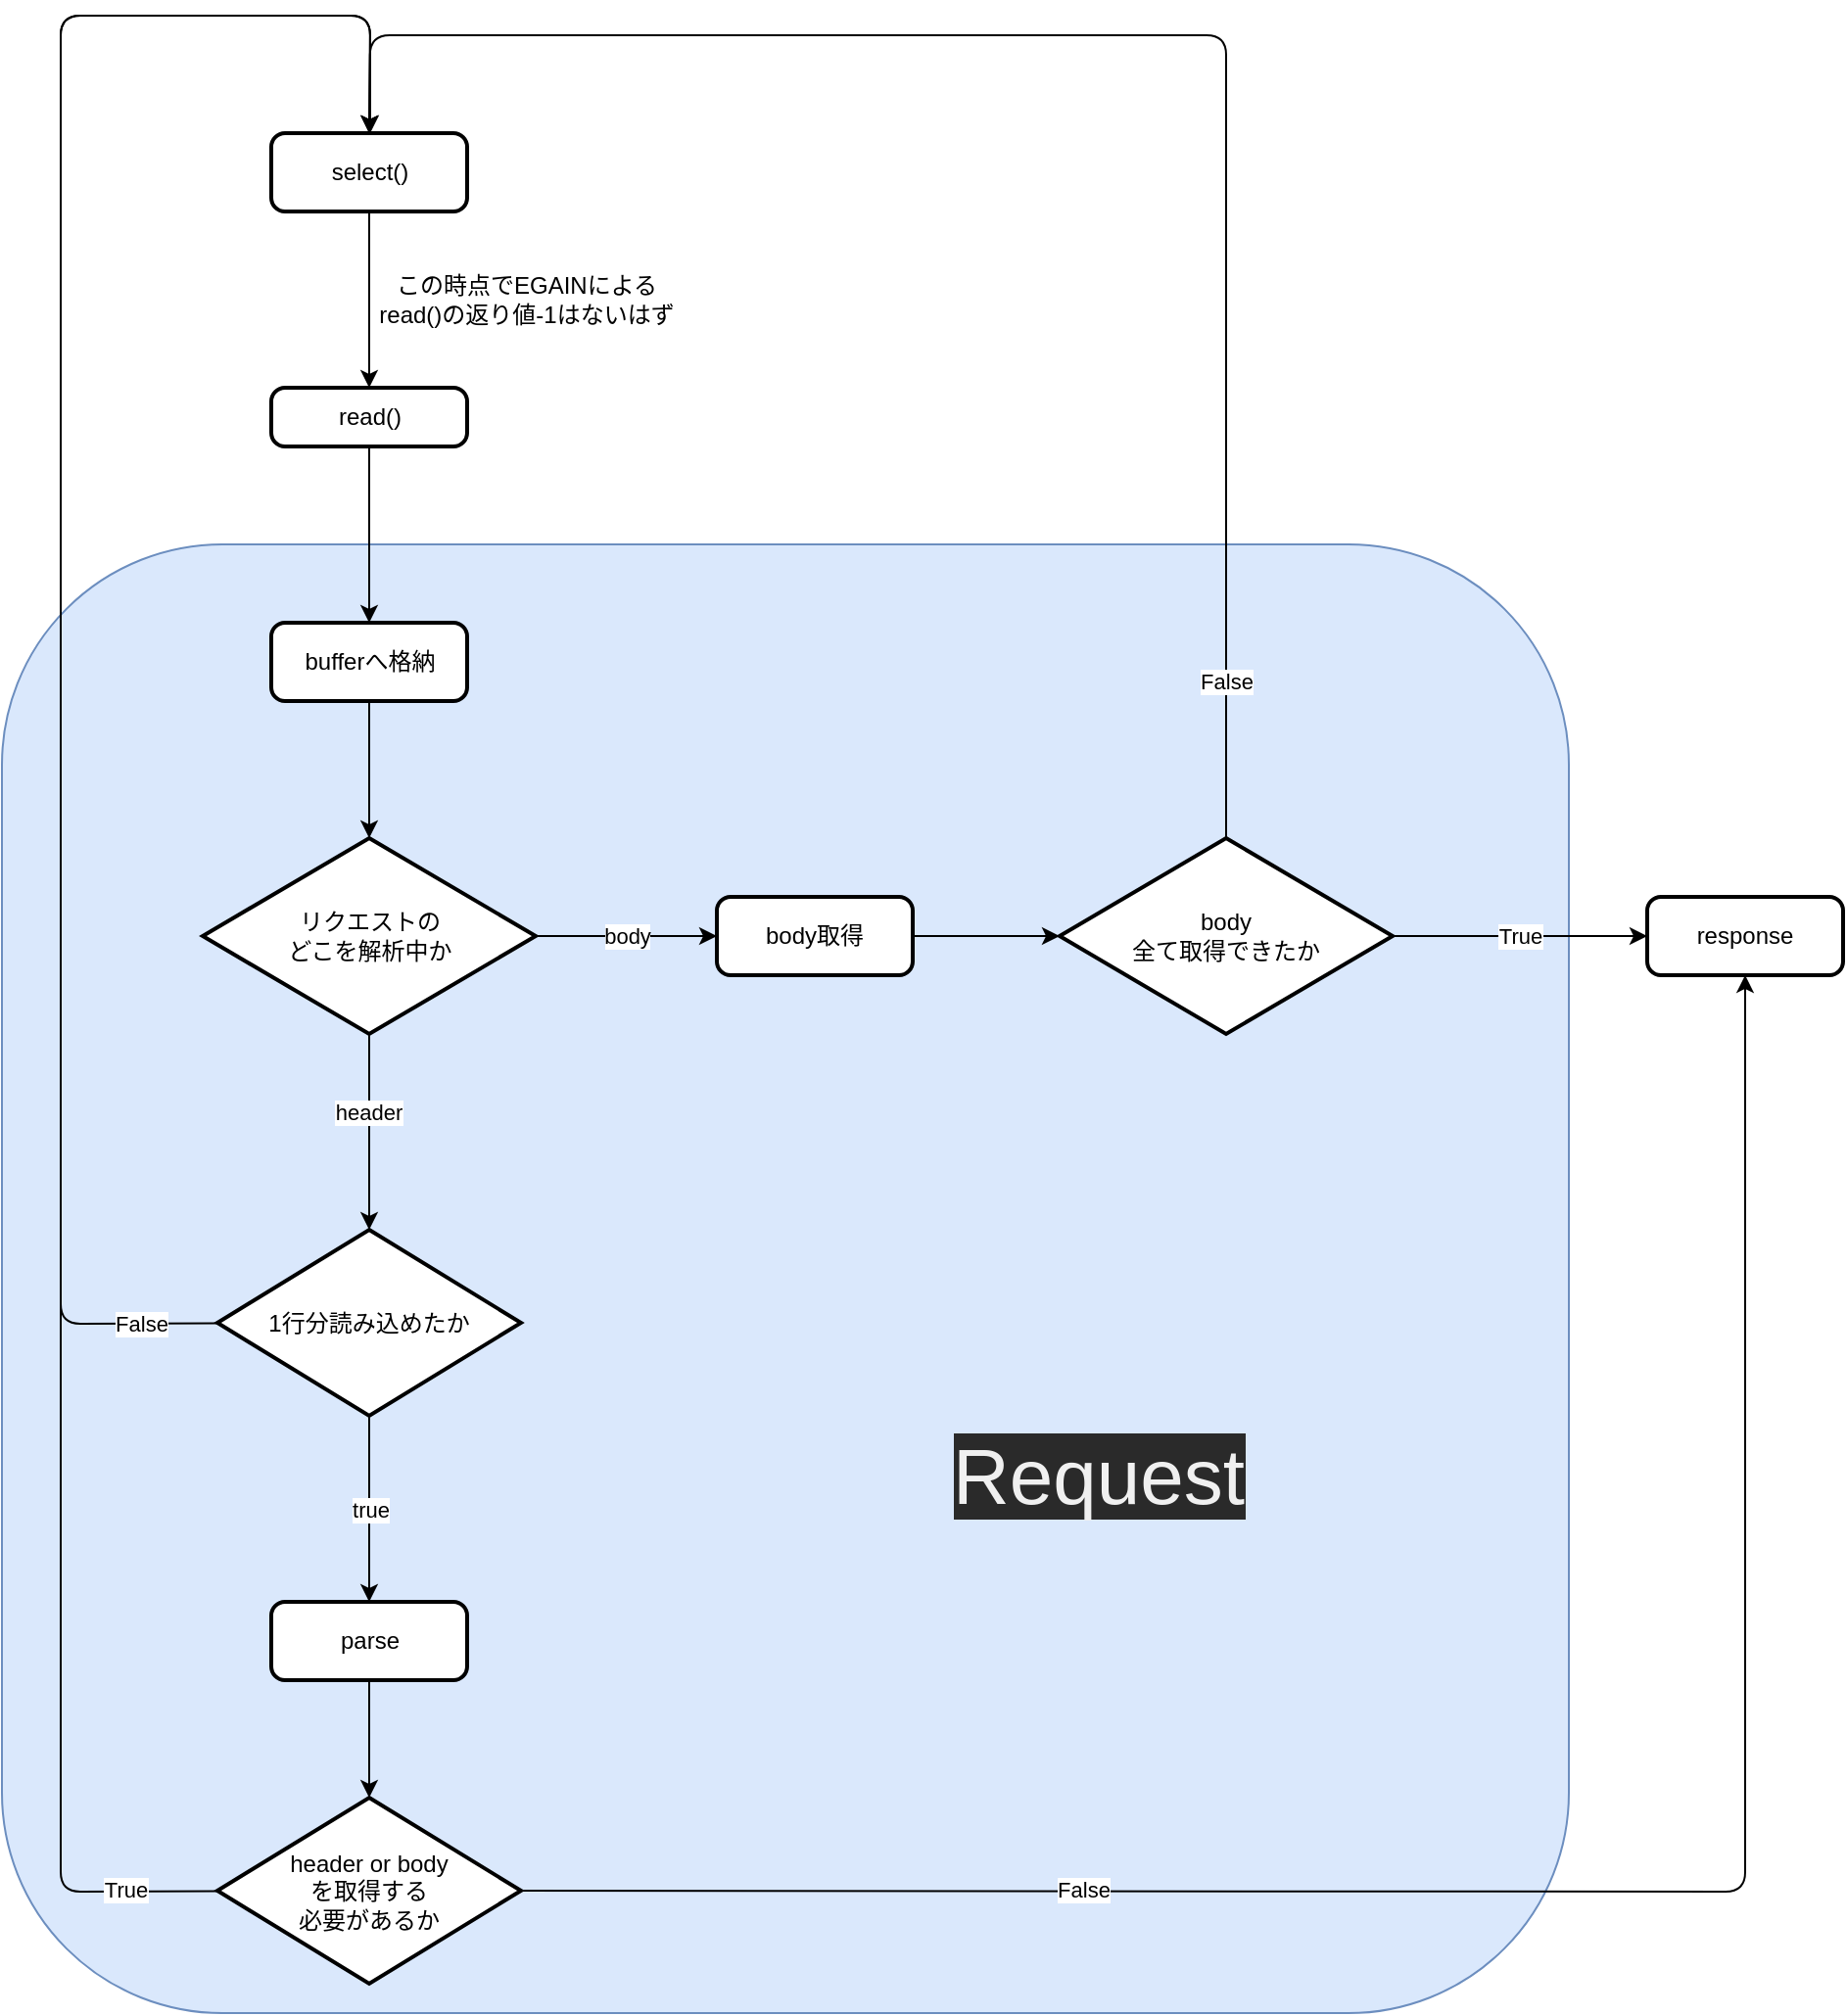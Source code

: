 <mxfile>
    <diagram id="z_SM6wTG17ggvH_opuEj" name="Page-1">
        <mxGraphModel dx="690" dy="547" grid="1" gridSize="10" guides="1" tooltips="1" connect="1" arrows="1" fold="1" page="1" pageScale="1" pageWidth="850" pageHeight="1100" math="0" shadow="0">
            <root>
                <mxCell id="0"/>
                <mxCell id="1" parent="0"/>
                <mxCell id="60" value="" style="rounded=1;whiteSpace=wrap;html=1;fillColor=#dae8fc;strokeColor=#6c8ebf;" vertex="1" parent="1">
                    <mxGeometry x="260" y="300" width="800" height="750" as="geometry"/>
                </mxCell>
                <mxCell id="8" value="この時点でEGAINによる&lt;br&gt;read()の返り値-1はないはず" style="text;html=1;strokeColor=none;fillColor=none;align=center;verticalAlign=middle;whiteSpace=wrap;rounded=0;" vertex="1" parent="1">
                    <mxGeometry x="447.5" y="160" width="160" height="30" as="geometry"/>
                </mxCell>
                <mxCell id="24" value="true" style="edgeStyle=none;html=1;entryX=0.5;entryY=0;entryDx=0;entryDy=0;strokeColor=#000000;" edge="1" parent="1" source="11" target="22">
                    <mxGeometry relative="1" as="geometry"/>
                </mxCell>
                <mxCell id="57" style="edgeStyle=none;html=1;entryX=0.5;entryY=0;entryDx=0;entryDy=0;strokeColor=#000000;" edge="1" parent="1" source="11" target="17">
                    <mxGeometry relative="1" as="geometry">
                        <mxPoint x="448" y="30" as="targetPoint"/>
                        <Array as="points">
                            <mxPoint x="290" y="698"/>
                            <mxPoint x="290" y="30"/>
                            <mxPoint x="448" y="30"/>
                        </Array>
                    </mxGeometry>
                </mxCell>
                <mxCell id="59" value="False" style="edgeLabel;html=1;align=center;verticalAlign=middle;resizable=0;points=[];" vertex="1" connectable="0" parent="57">
                    <mxGeometry x="-0.964" y="-3" relative="1" as="geometry">
                        <mxPoint x="-22" y="3" as="offset"/>
                    </mxGeometry>
                </mxCell>
                <mxCell id="11" value="1行分読み込めたか" style="strokeWidth=2;html=1;shape=mxgraph.flowchart.decision;whiteSpace=wrap;" vertex="1" parent="1">
                    <mxGeometry x="370" y="650" width="155" height="95" as="geometry"/>
                </mxCell>
                <mxCell id="19" style="edgeStyle=none;html=1;entryX=0.5;entryY=0;entryDx=0;entryDy=0;strokeColor=#000000;" edge="1" parent="1" source="17" target="18">
                    <mxGeometry relative="1" as="geometry"/>
                </mxCell>
                <mxCell id="17" value="select()" style="rounded=1;whiteSpace=wrap;html=1;absoluteArcSize=1;arcSize=14;strokeWidth=2;" vertex="1" parent="1">
                    <mxGeometry x="397.5" y="90" width="100" height="40" as="geometry"/>
                </mxCell>
                <mxCell id="29" style="edgeStyle=none;html=1;entryX=0.5;entryY=0;entryDx=0;entryDy=0;strokeColor=#000000;" edge="1" parent="1" source="18" target="28">
                    <mxGeometry relative="1" as="geometry"/>
                </mxCell>
                <mxCell id="18" value="read()" style="rounded=1;whiteSpace=wrap;html=1;absoluteArcSize=1;arcSize=14;strokeWidth=2;" vertex="1" parent="1">
                    <mxGeometry x="397.5" y="220" width="100" height="30" as="geometry"/>
                </mxCell>
                <mxCell id="52" style="edgeStyle=none;html=1;strokeColor=#000000;" edge="1" parent="1" source="22" target="51">
                    <mxGeometry relative="1" as="geometry"/>
                </mxCell>
                <mxCell id="22" value="parse" style="rounded=1;whiteSpace=wrap;html=1;absoluteArcSize=1;arcSize=14;strokeWidth=2;" vertex="1" parent="1">
                    <mxGeometry x="397.5" y="840" width="100" height="40" as="geometry"/>
                </mxCell>
                <mxCell id="33" style="edgeStyle=none;html=1;entryX=0.5;entryY=0;entryDx=0;entryDy=0;entryPerimeter=0;strokeColor=#000000;" edge="1" parent="1" source="28" target="32">
                    <mxGeometry relative="1" as="geometry"/>
                </mxCell>
                <mxCell id="28" value="bufferへ格納" style="rounded=1;whiteSpace=wrap;html=1;absoluteArcSize=1;arcSize=14;strokeWidth=2;" vertex="1" parent="1">
                    <mxGeometry x="397.5" y="340" width="100" height="40" as="geometry"/>
                </mxCell>
                <mxCell id="34" style="edgeStyle=none;html=1;strokeColor=#000000;" edge="1" parent="1" source="32" target="11">
                    <mxGeometry relative="1" as="geometry"/>
                </mxCell>
                <mxCell id="35" value="header" style="edgeLabel;html=1;align=center;verticalAlign=middle;resizable=0;points=[];" vertex="1" connectable="0" parent="34">
                    <mxGeometry x="-0.196" y="-1" relative="1" as="geometry">
                        <mxPoint as="offset"/>
                    </mxGeometry>
                </mxCell>
                <mxCell id="38" value="body" style="edgeStyle=none;html=1;entryX=0;entryY=0.5;entryDx=0;entryDy=0;strokeColor=#000000;" edge="1" parent="1" source="32" target="37">
                    <mxGeometry relative="1" as="geometry"/>
                </mxCell>
                <mxCell id="32" value="リクエストの&lt;br&gt;どこを解析中か" style="strokeWidth=2;html=1;shape=mxgraph.flowchart.decision;whiteSpace=wrap;" vertex="1" parent="1">
                    <mxGeometry x="362.5" y="450" width="170" height="100" as="geometry"/>
                </mxCell>
                <mxCell id="45" style="edgeStyle=none;html=1;strokeColor=#000000;" edge="1" parent="1" source="37" target="44">
                    <mxGeometry relative="1" as="geometry"/>
                </mxCell>
                <mxCell id="37" value="body取得" style="rounded=1;whiteSpace=wrap;html=1;absoluteArcSize=1;arcSize=14;strokeWidth=2;" vertex="1" parent="1">
                    <mxGeometry x="625" y="480" width="100" height="40" as="geometry"/>
                </mxCell>
                <mxCell id="46" style="edgeStyle=none;html=1;entryX=0.5;entryY=0;entryDx=0;entryDy=0;strokeColor=#000000;" edge="1" parent="1" source="44" target="17">
                    <mxGeometry relative="1" as="geometry">
                        <Array as="points">
                            <mxPoint x="885" y="40"/>
                            <mxPoint x="448" y="40"/>
                        </Array>
                    </mxGeometry>
                </mxCell>
                <mxCell id="47" value="False" style="edgeLabel;html=1;align=center;verticalAlign=middle;resizable=0;points=[];" vertex="1" connectable="0" parent="46">
                    <mxGeometry x="-0.597" y="-1" relative="1" as="geometry">
                        <mxPoint x="-1" y="100" as="offset"/>
                    </mxGeometry>
                </mxCell>
                <mxCell id="50" value="True" style="edgeStyle=none;html=1;strokeColor=#000000;" edge="1" parent="1" source="44" target="49">
                    <mxGeometry relative="1" as="geometry"/>
                </mxCell>
                <mxCell id="44" value="body&lt;br&gt;全て取得できたか" style="strokeWidth=2;html=1;shape=mxgraph.flowchart.decision;whiteSpace=wrap;" vertex="1" parent="1">
                    <mxGeometry x="800" y="450" width="170" height="100" as="geometry"/>
                </mxCell>
                <mxCell id="49" value="response" style="rounded=1;whiteSpace=wrap;html=1;absoluteArcSize=1;arcSize=14;strokeWidth=2;" vertex="1" parent="1">
                    <mxGeometry x="1100" y="480" width="100" height="40" as="geometry"/>
                </mxCell>
                <mxCell id="53" style="edgeStyle=none;html=1;entryX=0.5;entryY=1;entryDx=0;entryDy=0;strokeColor=#000000;" edge="1" parent="1" source="51" target="49">
                    <mxGeometry relative="1" as="geometry">
                        <Array as="points">
                            <mxPoint x="1150" y="988"/>
                        </Array>
                    </mxGeometry>
                </mxCell>
                <mxCell id="54" value="False" style="edgeLabel;html=1;align=center;verticalAlign=middle;resizable=0;points=[];" vertex="1" connectable="0" parent="53">
                    <mxGeometry x="-0.475" y="1" relative="1" as="geometry">
                        <mxPoint as="offset"/>
                    </mxGeometry>
                </mxCell>
                <mxCell id="55" style="edgeStyle=none;html=1;strokeColor=#000000;" edge="1" parent="1" source="51">
                    <mxGeometry relative="1" as="geometry">
                        <mxPoint x="448" y="90" as="targetPoint"/>
                        <Array as="points">
                            <mxPoint x="290" y="988"/>
                            <mxPoint x="290" y="30"/>
                            <mxPoint x="448" y="30"/>
                        </Array>
                    </mxGeometry>
                </mxCell>
                <mxCell id="56" value="True" style="edgeLabel;html=1;align=center;verticalAlign=middle;resizable=0;points=[];" vertex="1" connectable="0" parent="55">
                    <mxGeometry x="-0.925" y="-1" relative="1" as="geometry">
                        <mxPoint as="offset"/>
                    </mxGeometry>
                </mxCell>
                <mxCell id="51" value="header or body&lt;br&gt;を取得する&lt;br&gt;必要があるか" style="strokeWidth=2;html=1;shape=mxgraph.flowchart.decision;whiteSpace=wrap;" vertex="1" parent="1">
                    <mxGeometry x="370" y="940" width="155" height="95" as="geometry"/>
                </mxCell>
                <mxCell id="62" value="&lt;meta charset=&quot;utf-8&quot;&gt;&lt;span style=&quot;color: rgb(240, 240, 240); font-family: helvetica; font-size: 40px; font-style: normal; font-weight: 400; letter-spacing: normal; text-align: center; text-indent: 0px; text-transform: none; word-spacing: 0px; background-color: rgb(42, 42, 42); display: inline; float: none;&quot;&gt;Request&lt;/span&gt;" style="text;html=1;strokeColor=none;fillColor=none;align=center;verticalAlign=middle;whiteSpace=wrap;rounded=0;fontSize=40;" vertex="1" parent="1">
                    <mxGeometry x="790" y="760" width="60" height="30" as="geometry"/>
                </mxCell>
            </root>
        </mxGraphModel>
    </diagram>
</mxfile>